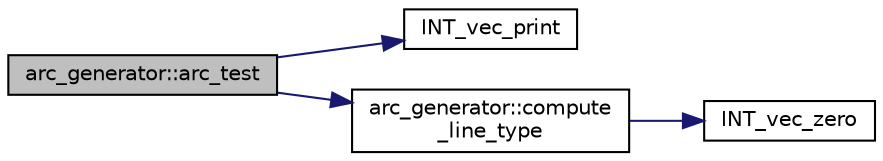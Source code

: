 digraph "arc_generator::arc_test"
{
  edge [fontname="Helvetica",fontsize="10",labelfontname="Helvetica",labelfontsize="10"];
  node [fontname="Helvetica",fontsize="10",shape=record];
  rankdir="LR";
  Node7 [label="arc_generator::arc_test",height=0.2,width=0.4,color="black", fillcolor="grey75", style="filled", fontcolor="black"];
  Node7 -> Node8 [color="midnightblue",fontsize="10",style="solid",fontname="Helvetica"];
  Node8 [label="INT_vec_print",height=0.2,width=0.4,color="black", fillcolor="white", style="filled",URL="$df/dbf/sajeeb_8_c.html#a79a5901af0b47dd0d694109543c027fe"];
  Node7 -> Node9 [color="midnightblue",fontsize="10",style="solid",fontname="Helvetica"];
  Node9 [label="arc_generator::compute\l_line_type",height=0.2,width=0.4,color="black", fillcolor="white", style="filled",URL="$d4/d21/classarc__generator.html#ab14c3db7fbdf3952bdd39990fd90706a"];
  Node9 -> Node10 [color="midnightblue",fontsize="10",style="solid",fontname="Helvetica"];
  Node10 [label="INT_vec_zero",height=0.2,width=0.4,color="black", fillcolor="white", style="filled",URL="$df/dbf/sajeeb_8_c.html#aa8c9c7977203577026080f546fe4980f"];
}
